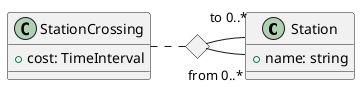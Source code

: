 @startuml
class Station {
    +name: string
}

class StationCrossing {
    +cost: TimeInterval
}

<> diamond

StationCrossing . diamond
diamond - "from 0..*" Station
diamond - "to 0..*" Station
@enduml